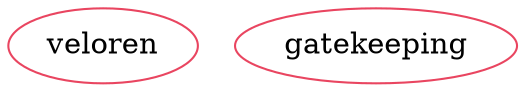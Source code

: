 strict graph "" {
	node [label="\N"];
	0	[color="#e94560",
		label=veloren,
		size=10.0,
		title="<h3>veloren</h3><b>created on:</b> 2018-07-09 03:55:24<br><b>subscriber count:</b> 8269<br><b>description:</b><br>Veloren is a community-driven \
multiplayer voxel<br>RPG set in a vast and dynamic procedural world."];
	1	[color="#e94560",
		label=gatekeeping,
		size=50.0,
		title="<h3>gatekeeping</h3><b>created on:</b> 2016-07-23 16:09:08<br><b>subscriber count:</b> 821540<br><b>description:</b><br>Gatekeeping \
is when someone takes it upon<br>themselves to decide who does or does not have<br>access or rights to a community or identity.<\
br>/r/gatekeeping is a subreddit for screenshots and<br>stories of gatekeepers in the wild."];
}
